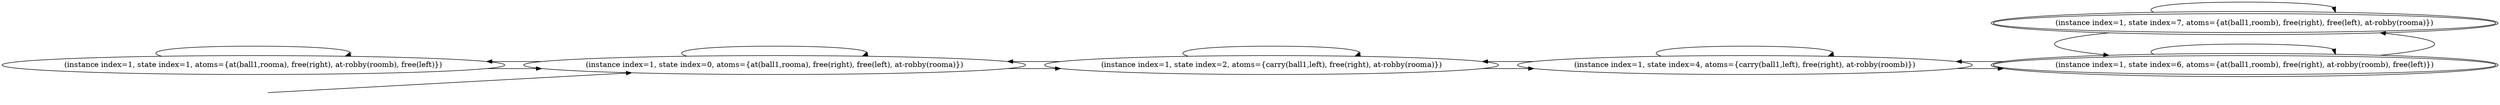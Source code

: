 digraph {
rankdir="LR"
s1[label="(instance index=1, state index=1, atoms={at(ball1,rooma), free(right), at-robby(roomb), free(left)})"]
s0[label="(instance index=1, state index=0, atoms={at(ball1,rooma), free(right), free(left), at-robby(rooma)})"]
s2[label="(instance index=1, state index=2, atoms={carry(ball1,left), free(right), at-robby(rooma)})"]
s4[label="(instance index=1, state index=4, atoms={carry(ball1,left), free(right), at-robby(roomb)})"]
s6[peripheries=2,label="(instance index=1, state index=6, atoms={at(ball1,roomb), free(right), at-robby(roomb), free(left)})"]
s7[peripheries=2,label="(instance index=1, state index=7, atoms={at(ball1,roomb), free(right), free(left), at-robby(rooma)})"]
Dangling [ label = "", style = invis ]
{ rank = same; Dangling }
Dangling -> s0
{ rank = same; s0}
{ rank = same; s0}
{ rank = same; s2}
{ rank = same; s4}
{ rank = same; s6,s7}
{
s1->s1
s1->s0
}
{
s0->s2
s0->s1
s0->s0
}
{
s2->s4
s2->s2
s2->s0
}
{
s4->s6
s4->s4
s4->s2
}
{
s6->s6
s6->s7
s6->s4
s7->s7
s7->s6
}
}
